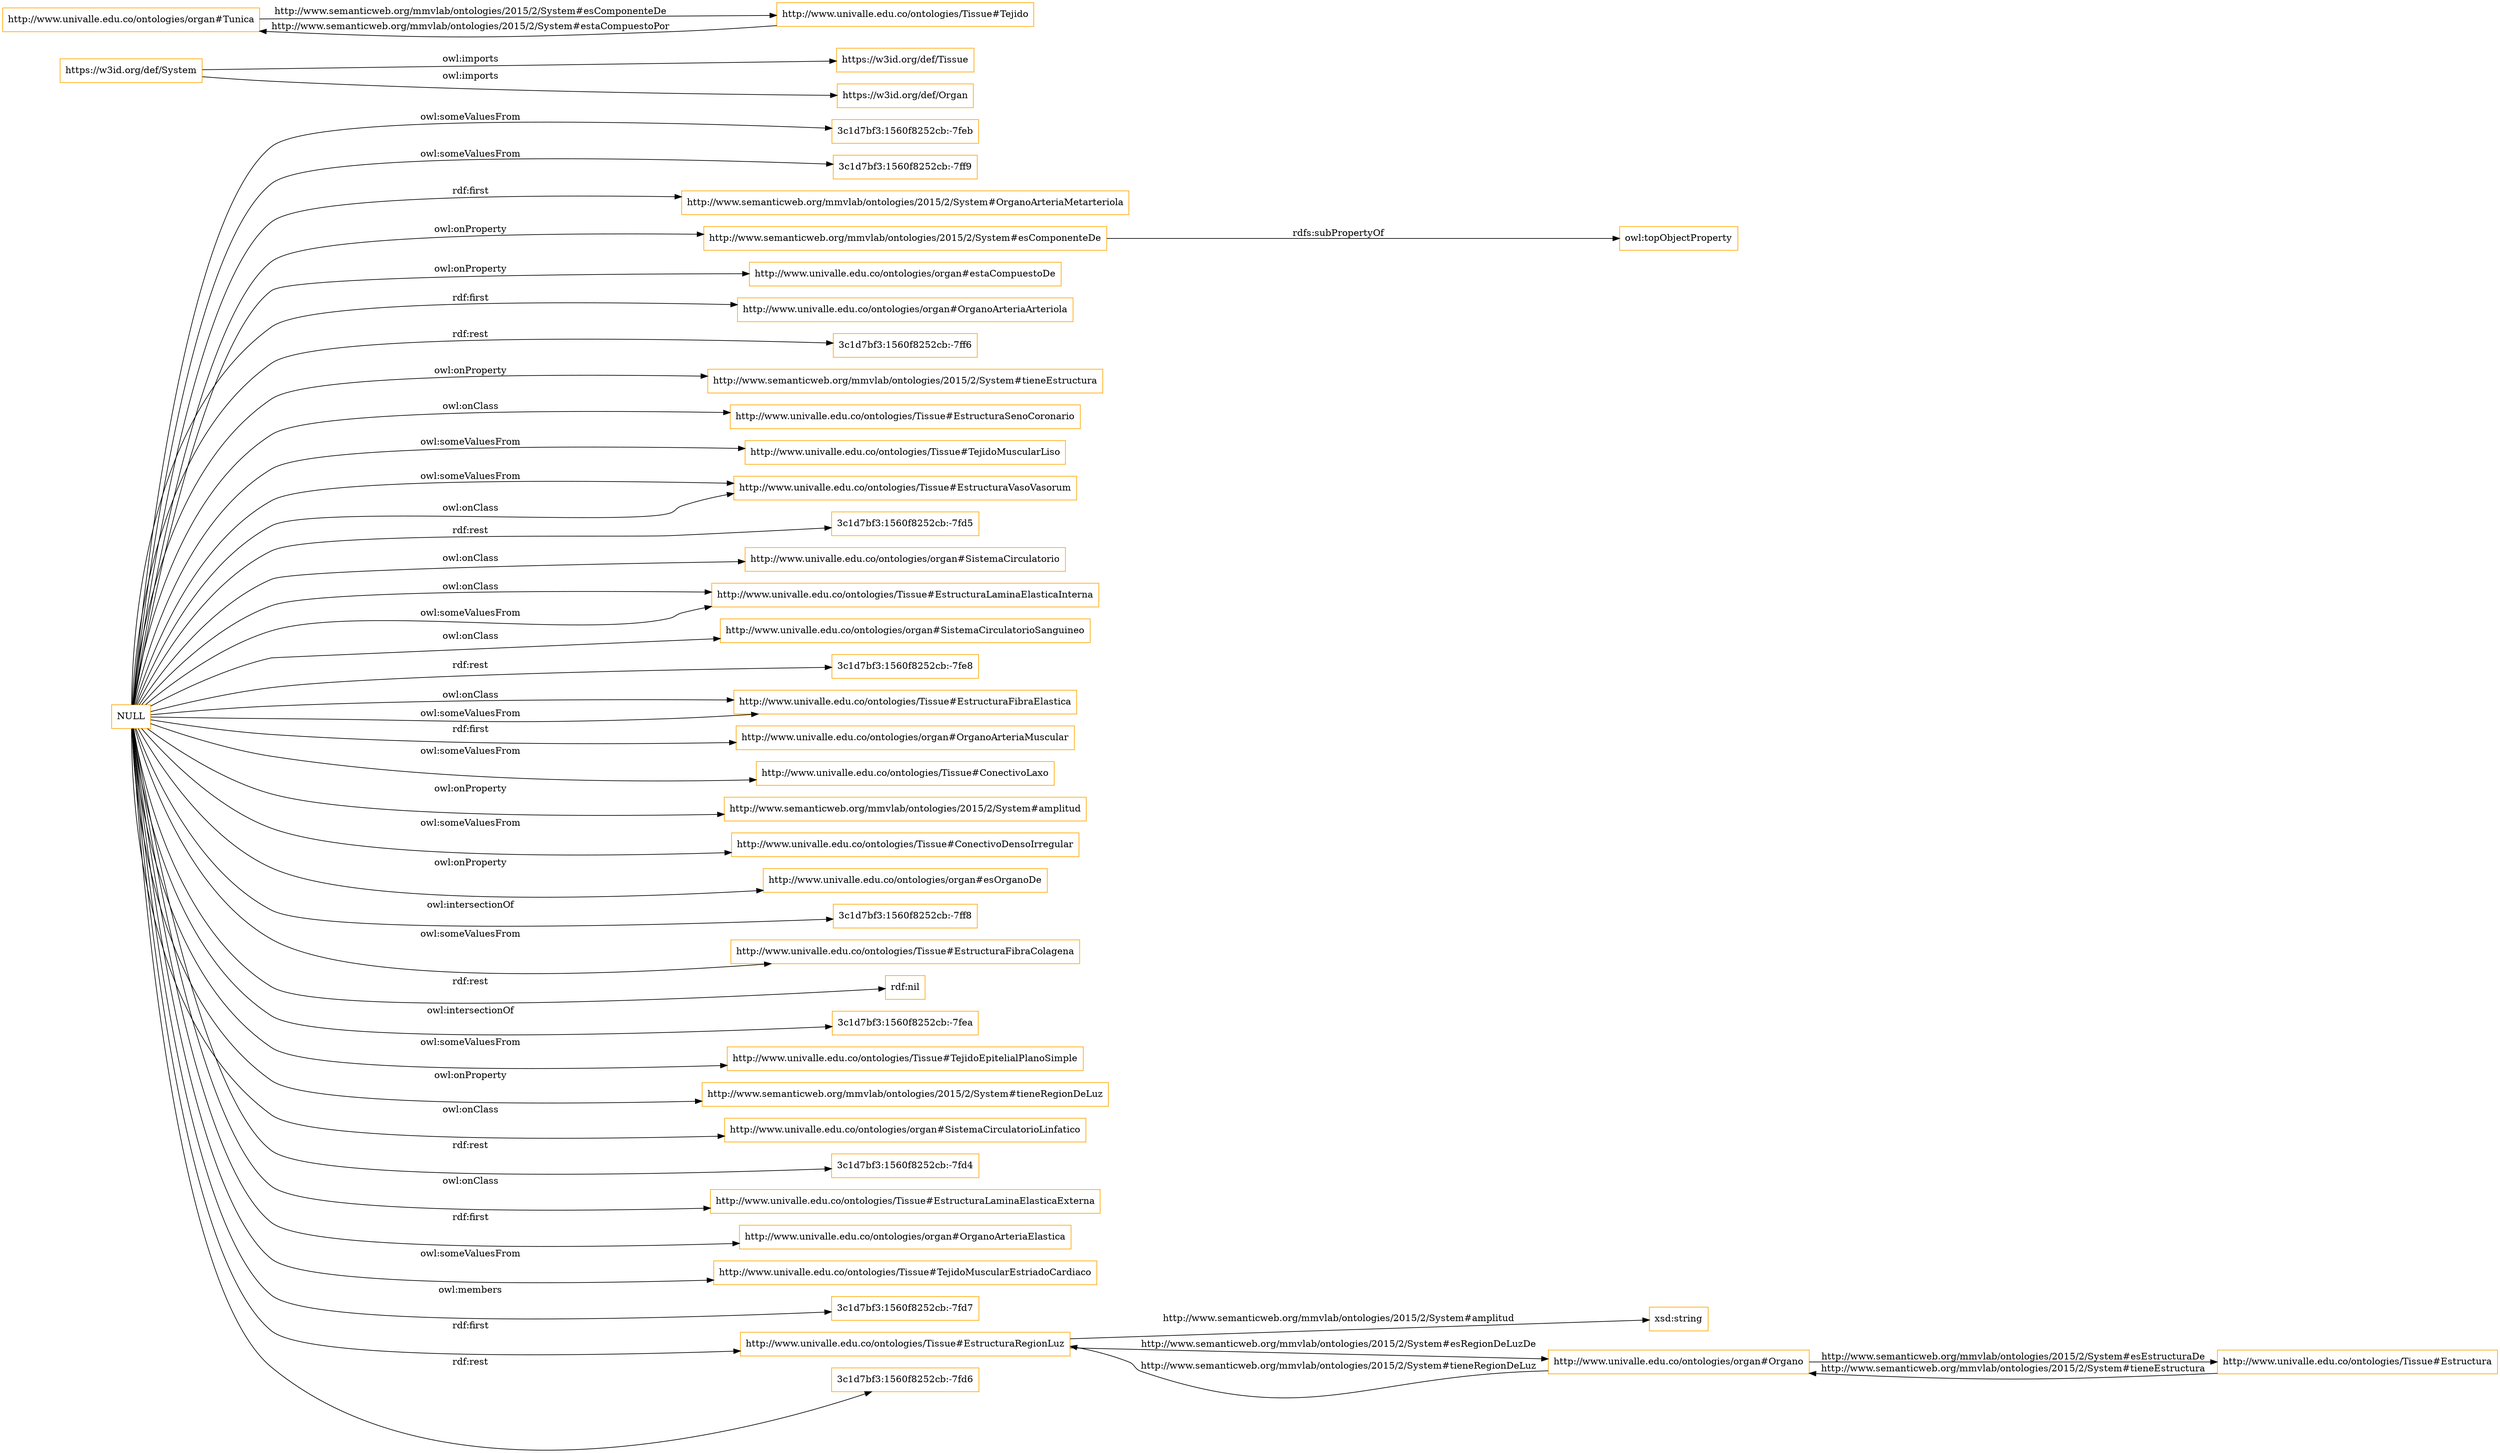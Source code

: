 digraph ar2dtool_diagram { 
rankdir=LR;
size="1501"
node [shape = rectangle, color="orange"]; "3c1d7bf3:1560f8252cb:-7feb" "3c1d7bf3:1560f8252cb:-7ff9" "http://www.semanticweb.org/mmvlab/ontologies/2015/2/System#OrganoArteriaMetarteriola" ; /*classes style*/
	"https://w3id.org/def/System" -> "https://w3id.org/def/Tissue" [ label = "owl:imports" ];
	"https://w3id.org/def/System" -> "https://w3id.org/def/Organ" [ label = "owl:imports" ];
	"http://www.semanticweb.org/mmvlab/ontologies/2015/2/System#esComponenteDe" -> "owl:topObjectProperty" [ label = "rdfs:subPropertyOf" ];
	"NULL" -> "http://www.semanticweb.org/mmvlab/ontologies/2015/2/System#esComponenteDe" [ label = "owl:onProperty" ];
	"NULL" -> "3c1d7bf3:1560f8252cb:-7ff9" [ label = "owl:someValuesFrom" ];
	"NULL" -> "http://www.univalle.edu.co/ontologies/organ#estaCompuestoDe" [ label = "owl:onProperty" ];
	"NULL" -> "http://www.univalle.edu.co/ontologies/organ#OrganoArteriaArteriola" [ label = "rdf:first" ];
	"NULL" -> "3c1d7bf3:1560f8252cb:-7ff6" [ label = "rdf:rest" ];
	"NULL" -> "http://www.semanticweb.org/mmvlab/ontologies/2015/2/System#tieneEstructura" [ label = "owl:onProperty" ];
	"NULL" -> "http://www.univalle.edu.co/ontologies/Tissue#EstructuraSenoCoronario" [ label = "owl:onClass" ];
	"NULL" -> "http://www.univalle.edu.co/ontologies/Tissue#TejidoMuscularLiso" [ label = "owl:someValuesFrom" ];
	"NULL" -> "http://www.univalle.edu.co/ontologies/Tissue#EstructuraVasoVasorum" [ label = "owl:someValuesFrom" ];
	"NULL" -> "3c1d7bf3:1560f8252cb:-7fd5" [ label = "rdf:rest" ];
	"NULL" -> "http://www.univalle.edu.co/ontologies/organ#SistemaCirculatorio" [ label = "owl:onClass" ];
	"NULL" -> "http://www.univalle.edu.co/ontologies/Tissue#EstructuraLaminaElasticaInterna" [ label = "owl:onClass" ];
	"NULL" -> "http://www.univalle.edu.co/ontologies/organ#SistemaCirculatorioSanguineo" [ label = "owl:onClass" ];
	"NULL" -> "3c1d7bf3:1560f8252cb:-7feb" [ label = "owl:someValuesFrom" ];
	"NULL" -> "3c1d7bf3:1560f8252cb:-7fe8" [ label = "rdf:rest" ];
	"NULL" -> "http://www.univalle.edu.co/ontologies/Tissue#EstructuraVasoVasorum" [ label = "owl:onClass" ];
	"NULL" -> "http://www.univalle.edu.co/ontologies/Tissue#EstructuraFibraElastica" [ label = "owl:onClass" ];
	"NULL" -> "http://www.univalle.edu.co/ontologies/organ#OrganoArteriaMuscular" [ label = "rdf:first" ];
	"NULL" -> "http://www.semanticweb.org/mmvlab/ontologies/2015/2/System#OrganoArteriaMetarteriola" [ label = "rdf:first" ];
	"NULL" -> "http://www.univalle.edu.co/ontologies/Tissue#ConectivoLaxo" [ label = "owl:someValuesFrom" ];
	"NULL" -> "http://www.semanticweb.org/mmvlab/ontologies/2015/2/System#amplitud" [ label = "owl:onProperty" ];
	"NULL" -> "http://www.univalle.edu.co/ontologies/Tissue#ConectivoDensoIrregular" [ label = "owl:someValuesFrom" ];
	"NULL" -> "http://www.univalle.edu.co/ontologies/organ#esOrganoDe" [ label = "owl:onProperty" ];
	"NULL" -> "http://www.univalle.edu.co/ontologies/Tissue#EstructuraFibraElastica" [ label = "owl:someValuesFrom" ];
	"NULL" -> "3c1d7bf3:1560f8252cb:-7ff8" [ label = "owl:intersectionOf" ];
	"NULL" -> "http://www.univalle.edu.co/ontologies/Tissue#EstructuraFibraColagena" [ label = "owl:someValuesFrom" ];
	"NULL" -> "rdf:nil" [ label = "rdf:rest" ];
	"NULL" -> "3c1d7bf3:1560f8252cb:-7fea" [ label = "owl:intersectionOf" ];
	"NULL" -> "http://www.univalle.edu.co/ontologies/Tissue#TejidoEpitelialPlanoSimple" [ label = "owl:someValuesFrom" ];
	"NULL" -> "http://www.semanticweb.org/mmvlab/ontologies/2015/2/System#tieneRegionDeLuz" [ label = "owl:onProperty" ];
	"NULL" -> "http://www.univalle.edu.co/ontologies/organ#SistemaCirculatorioLinfatico" [ label = "owl:onClass" ];
	"NULL" -> "3c1d7bf3:1560f8252cb:-7fd4" [ label = "rdf:rest" ];
	"NULL" -> "http://www.univalle.edu.co/ontologies/Tissue#EstructuraLaminaElasticaExterna" [ label = "owl:onClass" ];
	"NULL" -> "http://www.univalle.edu.co/ontologies/organ#OrganoArteriaElastica" [ label = "rdf:first" ];
	"NULL" -> "http://www.univalle.edu.co/ontologies/Tissue#TejidoMuscularEstriadoCardiaco" [ label = "owl:someValuesFrom" ];
	"NULL" -> "http://www.univalle.edu.co/ontologies/Tissue#EstructuraLaminaElasticaInterna" [ label = "owl:someValuesFrom" ];
	"NULL" -> "3c1d7bf3:1560f8252cb:-7fd7" [ label = "owl:members" ];
	"NULL" -> "http://www.univalle.edu.co/ontologies/Tissue#EstructuraRegionLuz" [ label = "rdf:first" ];
	"NULL" -> "3c1d7bf3:1560f8252cb:-7fd6" [ label = "rdf:rest" ];
	"http://www.univalle.edu.co/ontologies/organ#Tunica" -> "http://www.univalle.edu.co/ontologies/Tissue#Tejido" [ label = "http://www.semanticweb.org/mmvlab/ontologies/2015/2/System#esComponenteDe" ];
	"http://www.univalle.edu.co/ontologies/Tissue#EstructuraRegionLuz" -> "xsd:string" [ label = "http://www.semanticweb.org/mmvlab/ontologies/2015/2/System#amplitud" ];
	"http://www.univalle.edu.co/ontologies/Tissue#Estructura" -> "http://www.univalle.edu.co/ontologies/organ#Organo" [ label = "http://www.semanticweb.org/mmvlab/ontologies/2015/2/System#tieneEstructura" ];
	"http://www.univalle.edu.co/ontologies/Tissue#Tejido" -> "http://www.univalle.edu.co/ontologies/organ#Tunica" [ label = "http://www.semanticweb.org/mmvlab/ontologies/2015/2/System#estaCompuestoPor" ];
	"http://www.univalle.edu.co/ontologies/Tissue#EstructuraRegionLuz" -> "http://www.univalle.edu.co/ontologies/organ#Organo" [ label = "http://www.semanticweb.org/mmvlab/ontologies/2015/2/System#esRegionDeLuzDe" ];
	"http://www.univalle.edu.co/ontologies/organ#Organo" -> "http://www.univalle.edu.co/ontologies/Tissue#EstructuraRegionLuz" [ label = "http://www.semanticweb.org/mmvlab/ontologies/2015/2/System#tieneRegionDeLuz" ];
	"http://www.univalle.edu.co/ontologies/organ#Organo" -> "http://www.univalle.edu.co/ontologies/Tissue#Estructura" [ label = "http://www.semanticweb.org/mmvlab/ontologies/2015/2/System#esEstructuraDe" ];

}
